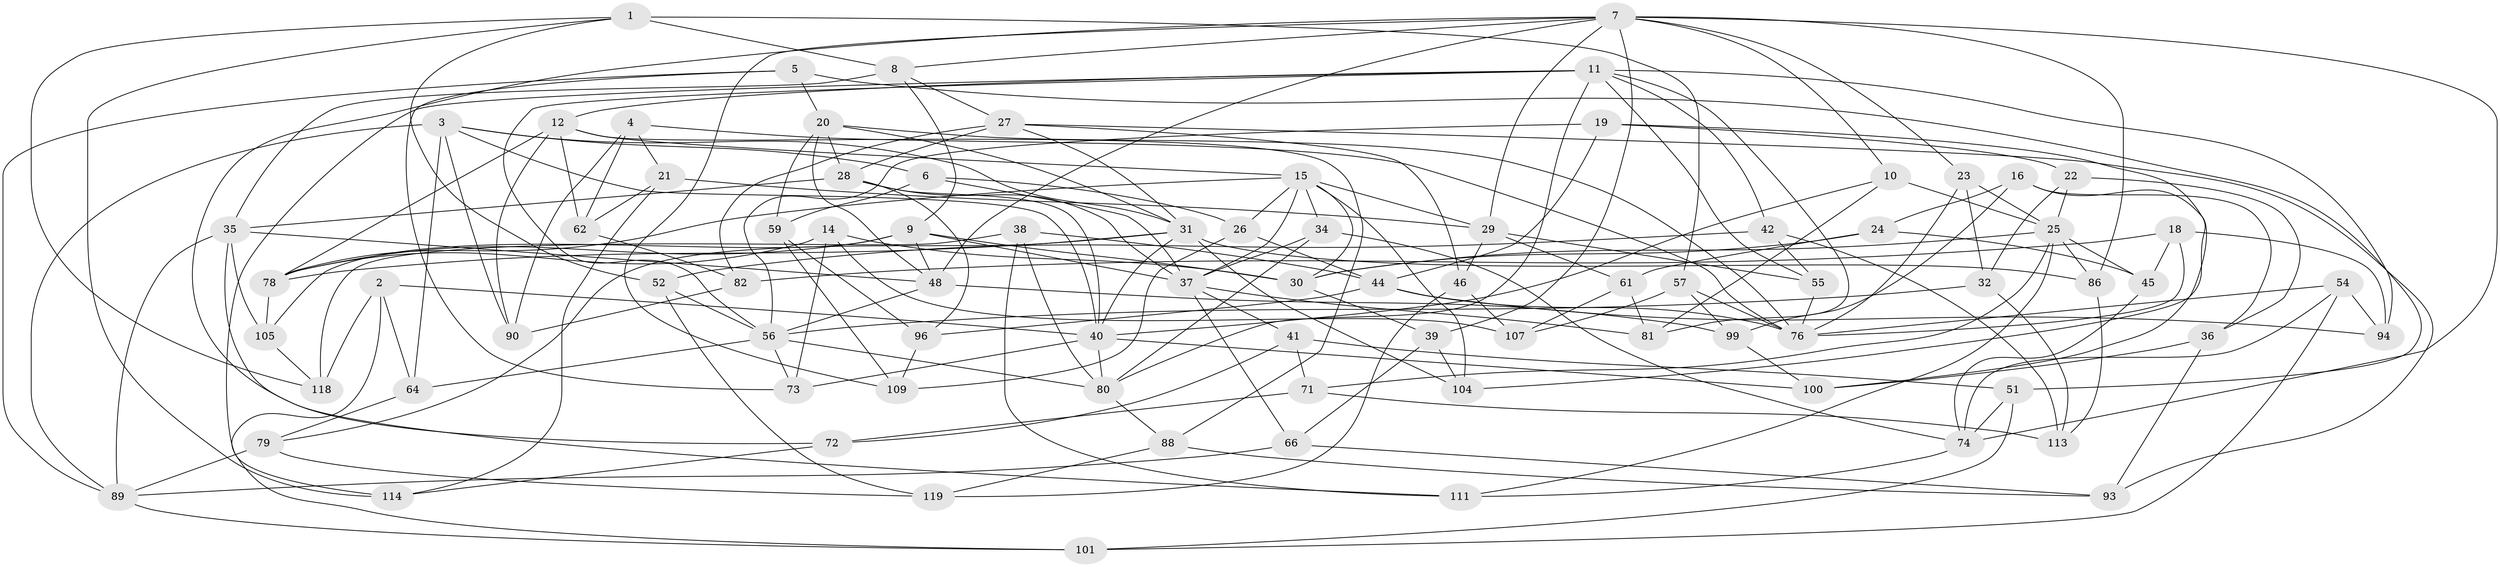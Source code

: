// original degree distribution, {4: 1.0}
// Generated by graph-tools (version 1.1) at 2025/21/03/04/25 18:21:01]
// undirected, 83 vertices, 201 edges
graph export_dot {
graph [start="1"]
  node [color=gray90,style=filled];
  1 [super="+65"];
  2;
  3 [super="+17"];
  4;
  5;
  6;
  7 [super="+87+47"];
  8 [super="+91"];
  9 [super="+95"];
  10;
  11 [super="+13+67"];
  12 [super="+70"];
  14;
  15 [super="+68"];
  16;
  18;
  19;
  20 [super="+33"];
  21;
  22;
  23;
  24;
  25 [super="+69+117"];
  26;
  27 [super="+110"];
  28 [super="+50"];
  29 [super="+58"];
  30 [super="+63"];
  31 [super="+43"];
  32;
  34;
  35 [super="+75"];
  36;
  37 [super="+92"];
  38;
  39;
  40 [super="+49"];
  41;
  42;
  44 [super="+53"];
  45;
  46;
  48 [super="+83"];
  51;
  52;
  54;
  55;
  56 [super="+60"];
  57;
  59;
  61;
  62;
  64;
  66;
  71;
  72;
  73;
  74 [super="+77"];
  76 [super="+84"];
  78 [super="+115"];
  79;
  80 [super="+108"];
  81;
  82;
  86;
  88;
  89 [super="+98"];
  90;
  93;
  94;
  96;
  99;
  100;
  101;
  104;
  105;
  107;
  109;
  111;
  113;
  114;
  118;
  119;
  1 -- 118;
  1 -- 8 [weight=2];
  1 -- 52;
  1 -- 57;
  1 -- 114;
  2 -- 101;
  2 -- 64;
  2 -- 118;
  2 -- 40;
  3 -- 64;
  3 -- 89;
  3 -- 40;
  3 -- 90;
  3 -- 6;
  3 -- 31;
  4 -- 90;
  4 -- 21;
  4 -- 62;
  4 -- 76;
  5 -- 73;
  5 -- 51;
  5 -- 20;
  5 -- 89;
  6 -- 37;
  6 -- 26;
  6 -- 59;
  7 -- 109;
  7 -- 23;
  7 -- 86;
  7 -- 72;
  7 -- 74;
  7 -- 29;
  7 -- 8;
  7 -- 10;
  7 -- 39;
  7 -- 48;
  8 -- 35;
  8 -- 9;
  8 -- 27;
  9 -- 37;
  9 -- 48;
  9 -- 105;
  9 -- 78;
  9 -- 30;
  10 -- 81;
  10 -- 40;
  10 -- 25;
  11 -- 94;
  11 -- 56;
  11 -- 80;
  11 -- 81;
  11 -- 42;
  11 -- 114;
  11 -- 12;
  11 -- 55;
  12 -- 62;
  12 -- 88;
  12 -- 90;
  12 -- 78;
  12 -- 15;
  14 -- 73;
  14 -- 107;
  14 -- 78;
  14 -- 30;
  15 -- 29;
  15 -- 34;
  15 -- 37;
  15 -- 104;
  15 -- 78;
  15 -- 26;
  15 -- 30;
  16 -- 99;
  16 -- 24;
  16 -- 36;
  16 -- 100;
  18 -- 45;
  18 -- 94;
  18 -- 82;
  18 -- 76;
  19 -- 104;
  19 -- 22;
  19 -- 44;
  19 -- 56;
  20 -- 31;
  20 -- 48;
  20 -- 59;
  20 -- 28;
  20 -- 76;
  21 -- 62;
  21 -- 114;
  21 -- 29;
  22 -- 32;
  22 -- 36;
  22 -- 25;
  23 -- 32;
  23 -- 25;
  23 -- 76;
  24 -- 61;
  24 -- 45;
  24 -- 30;
  25 -- 86;
  25 -- 45;
  25 -- 30;
  25 -- 111;
  25 -- 71;
  26 -- 44;
  26 -- 109;
  27 -- 46;
  27 -- 93;
  27 -- 82;
  27 -- 28;
  27 -- 31;
  28 -- 96;
  28 -- 37;
  28 -- 40;
  28 -- 35;
  29 -- 55;
  29 -- 61;
  29 -- 46;
  30 -- 39;
  31 -- 86;
  31 -- 79;
  31 -- 40;
  31 -- 104;
  31 -- 78;
  32 -- 113;
  32 -- 56;
  34 -- 74;
  34 -- 37;
  34 -- 80;
  35 -- 89;
  35 -- 48;
  35 -- 105;
  35 -- 111;
  36 -- 100;
  36 -- 93;
  37 -- 66;
  37 -- 81;
  37 -- 41;
  38 -- 111;
  38 -- 118;
  38 -- 80;
  38 -- 44;
  39 -- 104;
  39 -- 66;
  40 -- 100;
  40 -- 73;
  40 -- 80;
  41 -- 71;
  41 -- 72;
  41 -- 51;
  42 -- 52;
  42 -- 113;
  42 -- 55;
  44 -- 76;
  44 -- 96;
  44 -- 94;
  45 -- 74;
  46 -- 119;
  46 -- 107;
  48 -- 56;
  48 -- 99;
  51 -- 101;
  51 -- 74;
  52 -- 119;
  52 -- 56;
  54 -- 101;
  54 -- 74;
  54 -- 94;
  54 -- 76;
  55 -- 76;
  56 -- 64;
  56 -- 73;
  56 -- 80;
  57 -- 107;
  57 -- 76;
  57 -- 99;
  59 -- 109;
  59 -- 96;
  61 -- 107;
  61 -- 81;
  62 -- 82;
  64 -- 79;
  66 -- 89;
  66 -- 93;
  71 -- 113;
  71 -- 72;
  72 -- 114;
  74 -- 111;
  78 -- 105;
  79 -- 119;
  79 -- 89;
  80 -- 88;
  82 -- 90;
  86 -- 113;
  88 -- 93;
  88 -- 119;
  89 -- 101;
  96 -- 109;
  99 -- 100;
  105 -- 118;
}
